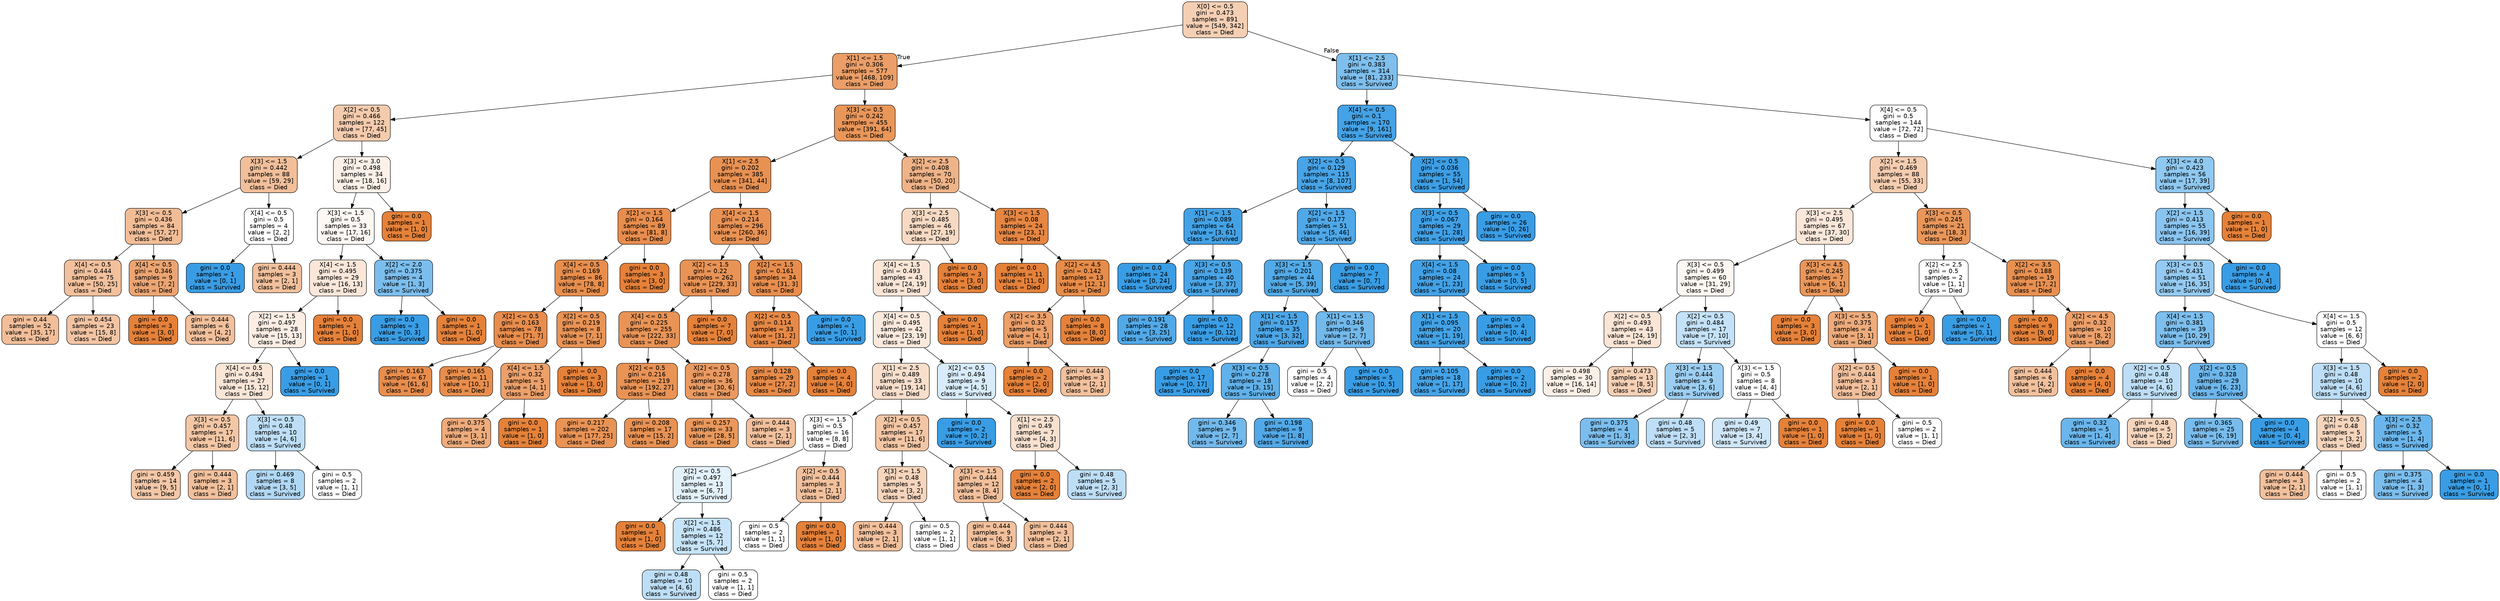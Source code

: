 digraph Tree {
node [shape=box, style="filled, rounded", color="black", fontname=helvetica] ;
edge [fontname=helvetica] ;
0 [label="X[0] <= 0.5\ngini = 0.473\nsamples = 891\nvalue = [549, 342]\nclass = Died", fillcolor="#f5cfb4"] ;
1 [label="X[1] <= 1.5\ngini = 0.306\nsamples = 577\nvalue = [468, 109]\nclass = Died", fillcolor="#eb9e67"] ;
0 -> 1 [labeldistance=2.5, labelangle=45, headlabel="True"] ;
2 [label="X[2] <= 0.5\ngini = 0.466\nsamples = 122\nvalue = [77, 45]\nclass = Died", fillcolor="#f4cbad"] ;
1 -> 2 ;
3 [label="X[3] <= 1.5\ngini = 0.442\nsamples = 88\nvalue = [59, 29]\nclass = Died", fillcolor="#f2bf9a"] ;
2 -> 3 ;
4 [label="X[3] <= 0.5\ngini = 0.436\nsamples = 84\nvalue = [57, 27]\nclass = Died", fillcolor="#f1bd97"] ;
3 -> 4 ;
5 [label="X[4] <= 0.5\ngini = 0.444\nsamples = 75\nvalue = [50, 25]\nclass = Died", fillcolor="#f2c09c"] ;
4 -> 5 ;
6 [label="gini = 0.44\nsamples = 52\nvalue = [35, 17]\nclass = Died", fillcolor="#f2be99"] ;
5 -> 6 ;
7 [label="gini = 0.454\nsamples = 23\nvalue = [15, 8]\nclass = Died", fillcolor="#f3c4a3"] ;
5 -> 7 ;
8 [label="X[4] <= 0.5\ngini = 0.346\nsamples = 9\nvalue = [7, 2]\nclass = Died", fillcolor="#eca572"] ;
4 -> 8 ;
9 [label="gini = 0.0\nsamples = 3\nvalue = [3, 0]\nclass = Died", fillcolor="#e58139"] ;
8 -> 9 ;
10 [label="gini = 0.444\nsamples = 6\nvalue = [4, 2]\nclass = Died", fillcolor="#f2c09c"] ;
8 -> 10 ;
11 [label="X[4] <= 0.5\ngini = 0.5\nsamples = 4\nvalue = [2, 2]\nclass = Died", fillcolor="#ffffff"] ;
3 -> 11 ;
12 [label="gini = 0.0\nsamples = 1\nvalue = [0, 1]\nclass = Survived", fillcolor="#399de5"] ;
11 -> 12 ;
13 [label="gini = 0.444\nsamples = 3\nvalue = [2, 1]\nclass = Died", fillcolor="#f2c09c"] ;
11 -> 13 ;
14 [label="X[3] <= 3.0\ngini = 0.498\nsamples = 34\nvalue = [18, 16]\nclass = Died", fillcolor="#fcf1e9"] ;
2 -> 14 ;
15 [label="X[3] <= 1.5\ngini = 0.5\nsamples = 33\nvalue = [17, 16]\nclass = Died", fillcolor="#fdf8f3"] ;
14 -> 15 ;
16 [label="X[4] <= 1.5\ngini = 0.495\nsamples = 29\nvalue = [16, 13]\nclass = Died", fillcolor="#fae7da"] ;
15 -> 16 ;
17 [label="X[2] <= 1.5\ngini = 0.497\nsamples = 28\nvalue = [15, 13]\nclass = Died", fillcolor="#fceee5"] ;
16 -> 17 ;
18 [label="X[4] <= 0.5\ngini = 0.494\nsamples = 27\nvalue = [15, 12]\nclass = Died", fillcolor="#fae6d7"] ;
17 -> 18 ;
19 [label="X[3] <= 0.5\ngini = 0.457\nsamples = 17\nvalue = [11, 6]\nclass = Died", fillcolor="#f3c6a5"] ;
18 -> 19 ;
20 [label="gini = 0.459\nsamples = 14\nvalue = [9, 5]\nclass = Died", fillcolor="#f3c7a7"] ;
19 -> 20 ;
21 [label="gini = 0.444\nsamples = 3\nvalue = [2, 1]\nclass = Died", fillcolor="#f2c09c"] ;
19 -> 21 ;
22 [label="X[3] <= 0.5\ngini = 0.48\nsamples = 10\nvalue = [4, 6]\nclass = Survived", fillcolor="#bddef6"] ;
18 -> 22 ;
23 [label="gini = 0.469\nsamples = 8\nvalue = [3, 5]\nclass = Survived", fillcolor="#b0d8f5"] ;
22 -> 23 ;
24 [label="gini = 0.5\nsamples = 2\nvalue = [1, 1]\nclass = Died", fillcolor="#ffffff"] ;
22 -> 24 ;
25 [label="gini = 0.0\nsamples = 1\nvalue = [0, 1]\nclass = Survived", fillcolor="#399de5"] ;
17 -> 25 ;
26 [label="gini = 0.0\nsamples = 1\nvalue = [1, 0]\nclass = Died", fillcolor="#e58139"] ;
16 -> 26 ;
27 [label="X[2] <= 2.0\ngini = 0.375\nsamples = 4\nvalue = [1, 3]\nclass = Survived", fillcolor="#7bbeee"] ;
15 -> 27 ;
28 [label="gini = 0.0\nsamples = 3\nvalue = [0, 3]\nclass = Survived", fillcolor="#399de5"] ;
27 -> 28 ;
29 [label="gini = 0.0\nsamples = 1\nvalue = [1, 0]\nclass = Died", fillcolor="#e58139"] ;
27 -> 29 ;
30 [label="gini = 0.0\nsamples = 1\nvalue = [1, 0]\nclass = Died", fillcolor="#e58139"] ;
14 -> 30 ;
31 [label="X[3] <= 0.5\ngini = 0.242\nsamples = 455\nvalue = [391, 64]\nclass = Died", fillcolor="#e99659"] ;
1 -> 31 ;
32 [label="X[1] <= 2.5\ngini = 0.202\nsamples = 385\nvalue = [341, 44]\nclass = Died", fillcolor="#e89153"] ;
31 -> 32 ;
33 [label="X[2] <= 1.5\ngini = 0.164\nsamples = 89\nvalue = [81, 8]\nclass = Died", fillcolor="#e88d4d"] ;
32 -> 33 ;
34 [label="X[4] <= 0.5\ngini = 0.169\nsamples = 86\nvalue = [78, 8]\nclass = Died", fillcolor="#e88e4d"] ;
33 -> 34 ;
35 [label="X[2] <= 0.5\ngini = 0.163\nsamples = 78\nvalue = [71, 7]\nclass = Died", fillcolor="#e88d4d"] ;
34 -> 35 ;
36 [label="gini = 0.163\nsamples = 67\nvalue = [61, 6]\nclass = Died", fillcolor="#e88d4c"] ;
35 -> 36 ;
37 [label="gini = 0.165\nsamples = 11\nvalue = [10, 1]\nclass = Died", fillcolor="#e88e4d"] ;
35 -> 37 ;
38 [label="X[2] <= 0.5\ngini = 0.219\nsamples = 8\nvalue = [7, 1]\nclass = Died", fillcolor="#e99355"] ;
34 -> 38 ;
39 [label="X[4] <= 1.5\ngini = 0.32\nsamples = 5\nvalue = [4, 1]\nclass = Died", fillcolor="#eca06a"] ;
38 -> 39 ;
40 [label="gini = 0.375\nsamples = 4\nvalue = [3, 1]\nclass = Died", fillcolor="#eeab7b"] ;
39 -> 40 ;
41 [label="gini = 0.0\nsamples = 1\nvalue = [1, 0]\nclass = Died", fillcolor="#e58139"] ;
39 -> 41 ;
42 [label="gini = 0.0\nsamples = 3\nvalue = [3, 0]\nclass = Died", fillcolor="#e58139"] ;
38 -> 42 ;
43 [label="gini = 0.0\nsamples = 3\nvalue = [3, 0]\nclass = Died", fillcolor="#e58139"] ;
33 -> 43 ;
44 [label="X[4] <= 1.5\ngini = 0.214\nsamples = 296\nvalue = [260, 36]\nclass = Died", fillcolor="#e99254"] ;
32 -> 44 ;
45 [label="X[2] <= 1.5\ngini = 0.22\nsamples = 262\nvalue = [229, 33]\nclass = Died", fillcolor="#e99356"] ;
44 -> 45 ;
46 [label="X[4] <= 0.5\ngini = 0.225\nsamples = 255\nvalue = [222, 33]\nclass = Died", fillcolor="#e99456"] ;
45 -> 46 ;
47 [label="X[2] <= 0.5\ngini = 0.216\nsamples = 219\nvalue = [192, 27]\nclass = Died", fillcolor="#e99355"] ;
46 -> 47 ;
48 [label="gini = 0.217\nsamples = 202\nvalue = [177, 25]\nclass = Died", fillcolor="#e99355"] ;
47 -> 48 ;
49 [label="gini = 0.208\nsamples = 17\nvalue = [15, 2]\nclass = Died", fillcolor="#e89253"] ;
47 -> 49 ;
50 [label="X[2] <= 0.5\ngini = 0.278\nsamples = 36\nvalue = [30, 6]\nclass = Died", fillcolor="#ea9a61"] ;
46 -> 50 ;
51 [label="gini = 0.257\nsamples = 33\nvalue = [28, 5]\nclass = Died", fillcolor="#ea985c"] ;
50 -> 51 ;
52 [label="gini = 0.444\nsamples = 3\nvalue = [2, 1]\nclass = Died", fillcolor="#f2c09c"] ;
50 -> 52 ;
53 [label="gini = 0.0\nsamples = 7\nvalue = [7, 0]\nclass = Died", fillcolor="#e58139"] ;
45 -> 53 ;
54 [label="X[2] <= 1.5\ngini = 0.161\nsamples = 34\nvalue = [31, 3]\nclass = Died", fillcolor="#e88d4c"] ;
44 -> 54 ;
55 [label="X[2] <= 0.5\ngini = 0.114\nsamples = 33\nvalue = [31, 2]\nclass = Died", fillcolor="#e78946"] ;
54 -> 55 ;
56 [label="gini = 0.128\nsamples = 29\nvalue = [27, 2]\nclass = Died", fillcolor="#e78a48"] ;
55 -> 56 ;
57 [label="gini = 0.0\nsamples = 4\nvalue = [4, 0]\nclass = Died", fillcolor="#e58139"] ;
55 -> 57 ;
58 [label="gini = 0.0\nsamples = 1\nvalue = [0, 1]\nclass = Survived", fillcolor="#399de5"] ;
54 -> 58 ;
59 [label="X[2] <= 2.5\ngini = 0.408\nsamples = 70\nvalue = [50, 20]\nclass = Died", fillcolor="#efb388"] ;
31 -> 59 ;
60 [label="X[3] <= 2.5\ngini = 0.485\nsamples = 46\nvalue = [27, 19]\nclass = Died", fillcolor="#f7dac4"] ;
59 -> 60 ;
61 [label="X[4] <= 1.5\ngini = 0.493\nsamples = 43\nvalue = [24, 19]\nclass = Died", fillcolor="#fae5d6"] ;
60 -> 61 ;
62 [label="X[4] <= 0.5\ngini = 0.495\nsamples = 42\nvalue = [23, 19]\nclass = Died", fillcolor="#fae9dd"] ;
61 -> 62 ;
63 [label="X[1] <= 2.5\ngini = 0.489\nsamples = 33\nvalue = [19, 14]\nclass = Died", fillcolor="#f8decb"] ;
62 -> 63 ;
64 [label="X[3] <= 1.5\ngini = 0.5\nsamples = 16\nvalue = [8, 8]\nclass = Died", fillcolor="#ffffff"] ;
63 -> 64 ;
65 [label="X[2] <= 0.5\ngini = 0.497\nsamples = 13\nvalue = [6, 7]\nclass = Survived", fillcolor="#e3f1fb"] ;
64 -> 65 ;
66 [label="gini = 0.0\nsamples = 1\nvalue = [1, 0]\nclass = Died", fillcolor="#e58139"] ;
65 -> 66 ;
67 [label="X[2] <= 1.5\ngini = 0.486\nsamples = 12\nvalue = [5, 7]\nclass = Survived", fillcolor="#c6e3f8"] ;
65 -> 67 ;
68 [label="gini = 0.48\nsamples = 10\nvalue = [4, 6]\nclass = Survived", fillcolor="#bddef6"] ;
67 -> 68 ;
69 [label="gini = 0.5\nsamples = 2\nvalue = [1, 1]\nclass = Died", fillcolor="#ffffff"] ;
67 -> 69 ;
70 [label="X[2] <= 0.5\ngini = 0.444\nsamples = 3\nvalue = [2, 1]\nclass = Died", fillcolor="#f2c09c"] ;
64 -> 70 ;
71 [label="gini = 0.5\nsamples = 2\nvalue = [1, 1]\nclass = Died", fillcolor="#ffffff"] ;
70 -> 71 ;
72 [label="gini = 0.0\nsamples = 1\nvalue = [1, 0]\nclass = Died", fillcolor="#e58139"] ;
70 -> 72 ;
73 [label="X[2] <= 0.5\ngini = 0.457\nsamples = 17\nvalue = [11, 6]\nclass = Died", fillcolor="#f3c6a5"] ;
63 -> 73 ;
74 [label="X[3] <= 1.5\ngini = 0.48\nsamples = 5\nvalue = [3, 2]\nclass = Died", fillcolor="#f6d5bd"] ;
73 -> 74 ;
75 [label="gini = 0.444\nsamples = 3\nvalue = [2, 1]\nclass = Died", fillcolor="#f2c09c"] ;
74 -> 75 ;
76 [label="gini = 0.5\nsamples = 2\nvalue = [1, 1]\nclass = Died", fillcolor="#ffffff"] ;
74 -> 76 ;
77 [label="X[3] <= 1.5\ngini = 0.444\nsamples = 12\nvalue = [8, 4]\nclass = Died", fillcolor="#f2c09c"] ;
73 -> 77 ;
78 [label="gini = 0.444\nsamples = 9\nvalue = [6, 3]\nclass = Died", fillcolor="#f2c09c"] ;
77 -> 78 ;
79 [label="gini = 0.444\nsamples = 3\nvalue = [2, 1]\nclass = Died", fillcolor="#f2c09c"] ;
77 -> 79 ;
80 [label="X[2] <= 0.5\ngini = 0.494\nsamples = 9\nvalue = [4, 5]\nclass = Survived", fillcolor="#d7ebfa"] ;
62 -> 80 ;
81 [label="gini = 0.0\nsamples = 2\nvalue = [0, 2]\nclass = Survived", fillcolor="#399de5"] ;
80 -> 81 ;
82 [label="X[1] <= 2.5\ngini = 0.49\nsamples = 7\nvalue = [4, 3]\nclass = Died", fillcolor="#f8e0ce"] ;
80 -> 82 ;
83 [label="gini = 0.0\nsamples = 2\nvalue = [2, 0]\nclass = Died", fillcolor="#e58139"] ;
82 -> 83 ;
84 [label="gini = 0.48\nsamples = 5\nvalue = [2, 3]\nclass = Survived", fillcolor="#bddef6"] ;
82 -> 84 ;
85 [label="gini = 0.0\nsamples = 1\nvalue = [1, 0]\nclass = Died", fillcolor="#e58139"] ;
61 -> 85 ;
86 [label="gini = 0.0\nsamples = 3\nvalue = [3, 0]\nclass = Died", fillcolor="#e58139"] ;
60 -> 86 ;
87 [label="X[3] <= 1.5\ngini = 0.08\nsamples = 24\nvalue = [23, 1]\nclass = Died", fillcolor="#e68642"] ;
59 -> 87 ;
88 [label="gini = 0.0\nsamples = 11\nvalue = [11, 0]\nclass = Died", fillcolor="#e58139"] ;
87 -> 88 ;
89 [label="X[2] <= 4.5\ngini = 0.142\nsamples = 13\nvalue = [12, 1]\nclass = Died", fillcolor="#e78c49"] ;
87 -> 89 ;
90 [label="X[2] <= 3.5\ngini = 0.32\nsamples = 5\nvalue = [4, 1]\nclass = Died", fillcolor="#eca06a"] ;
89 -> 90 ;
91 [label="gini = 0.0\nsamples = 2\nvalue = [2, 0]\nclass = Died", fillcolor="#e58139"] ;
90 -> 91 ;
92 [label="gini = 0.444\nsamples = 3\nvalue = [2, 1]\nclass = Died", fillcolor="#f2c09c"] ;
90 -> 92 ;
93 [label="gini = 0.0\nsamples = 8\nvalue = [8, 0]\nclass = Died", fillcolor="#e58139"] ;
89 -> 93 ;
94 [label="X[1] <= 2.5\ngini = 0.383\nsamples = 314\nvalue = [81, 233]\nclass = Survived", fillcolor="#7ebfee"] ;
0 -> 94 [labeldistance=2.5, labelangle=-45, headlabel="False"] ;
95 [label="X[4] <= 0.5\ngini = 0.1\nsamples = 170\nvalue = [9, 161]\nclass = Survived", fillcolor="#44a2e6"] ;
94 -> 95 ;
96 [label="X[2] <= 0.5\ngini = 0.129\nsamples = 115\nvalue = [8, 107]\nclass = Survived", fillcolor="#48a4e7"] ;
95 -> 96 ;
97 [label="X[1] <= 1.5\ngini = 0.089\nsamples = 64\nvalue = [3, 61]\nclass = Survived", fillcolor="#43a2e6"] ;
96 -> 97 ;
98 [label="gini = 0.0\nsamples = 24\nvalue = [0, 24]\nclass = Survived", fillcolor="#399de5"] ;
97 -> 98 ;
99 [label="X[3] <= 0.5\ngini = 0.139\nsamples = 40\nvalue = [3, 37]\nclass = Survived", fillcolor="#49a5e7"] ;
97 -> 99 ;
100 [label="gini = 0.191\nsamples = 28\nvalue = [3, 25]\nclass = Survived", fillcolor="#51a9e8"] ;
99 -> 100 ;
101 [label="gini = 0.0\nsamples = 12\nvalue = [0, 12]\nclass = Survived", fillcolor="#399de5"] ;
99 -> 101 ;
102 [label="X[2] <= 1.5\ngini = 0.177\nsamples = 51\nvalue = [5, 46]\nclass = Survived", fillcolor="#4fa8e8"] ;
96 -> 102 ;
103 [label="X[3] <= 1.5\ngini = 0.201\nsamples = 44\nvalue = [5, 39]\nclass = Survived", fillcolor="#52aae8"] ;
102 -> 103 ;
104 [label="X[1] <= 1.5\ngini = 0.157\nsamples = 35\nvalue = [3, 32]\nclass = Survived", fillcolor="#4ca6e7"] ;
103 -> 104 ;
105 [label="gini = 0.0\nsamples = 17\nvalue = [0, 17]\nclass = Survived", fillcolor="#399de5"] ;
104 -> 105 ;
106 [label="X[3] <= 0.5\ngini = 0.278\nsamples = 18\nvalue = [3, 15]\nclass = Survived", fillcolor="#61b1ea"] ;
104 -> 106 ;
107 [label="gini = 0.346\nsamples = 9\nvalue = [2, 7]\nclass = Survived", fillcolor="#72b9ec"] ;
106 -> 107 ;
108 [label="gini = 0.198\nsamples = 9\nvalue = [1, 8]\nclass = Survived", fillcolor="#52a9e8"] ;
106 -> 108 ;
109 [label="X[1] <= 1.5\ngini = 0.346\nsamples = 9\nvalue = [2, 7]\nclass = Survived", fillcolor="#72b9ec"] ;
103 -> 109 ;
110 [label="gini = 0.5\nsamples = 4\nvalue = [2, 2]\nclass = Died", fillcolor="#ffffff"] ;
109 -> 110 ;
111 [label="gini = 0.0\nsamples = 5\nvalue = [0, 5]\nclass = Survived", fillcolor="#399de5"] ;
109 -> 111 ;
112 [label="gini = 0.0\nsamples = 7\nvalue = [0, 7]\nclass = Survived", fillcolor="#399de5"] ;
102 -> 112 ;
113 [label="X[2] <= 0.5\ngini = 0.036\nsamples = 55\nvalue = [1, 54]\nclass = Survived", fillcolor="#3d9fe5"] ;
95 -> 113 ;
114 [label="X[3] <= 0.5\ngini = 0.067\nsamples = 29\nvalue = [1, 28]\nclass = Survived", fillcolor="#40a0e6"] ;
113 -> 114 ;
115 [label="X[4] <= 1.5\ngini = 0.08\nsamples = 24\nvalue = [1, 23]\nclass = Survived", fillcolor="#42a1e6"] ;
114 -> 115 ;
116 [label="X[1] <= 1.5\ngini = 0.095\nsamples = 20\nvalue = [1, 19]\nclass = Survived", fillcolor="#43a2e6"] ;
115 -> 116 ;
117 [label="gini = 0.105\nsamples = 18\nvalue = [1, 17]\nclass = Survived", fillcolor="#45a3e7"] ;
116 -> 117 ;
118 [label="gini = 0.0\nsamples = 2\nvalue = [0, 2]\nclass = Survived", fillcolor="#399de5"] ;
116 -> 118 ;
119 [label="gini = 0.0\nsamples = 4\nvalue = [0, 4]\nclass = Survived", fillcolor="#399de5"] ;
115 -> 119 ;
120 [label="gini = 0.0\nsamples = 5\nvalue = [0, 5]\nclass = Survived", fillcolor="#399de5"] ;
114 -> 120 ;
121 [label="gini = 0.0\nsamples = 26\nvalue = [0, 26]\nclass = Survived", fillcolor="#399de5"] ;
113 -> 121 ;
122 [label="X[4] <= 0.5\ngini = 0.5\nsamples = 144\nvalue = [72, 72]\nclass = Died", fillcolor="#ffffff"] ;
94 -> 122 ;
123 [label="X[2] <= 1.5\ngini = 0.469\nsamples = 88\nvalue = [55, 33]\nclass = Died", fillcolor="#f5cdb0"] ;
122 -> 123 ;
124 [label="X[3] <= 2.5\ngini = 0.495\nsamples = 67\nvalue = [37, 30]\nclass = Died", fillcolor="#fae7da"] ;
123 -> 124 ;
125 [label="X[3] <= 0.5\ngini = 0.499\nsamples = 60\nvalue = [31, 29]\nclass = Died", fillcolor="#fdf7f2"] ;
124 -> 125 ;
126 [label="X[2] <= 0.5\ngini = 0.493\nsamples = 43\nvalue = [24, 19]\nclass = Died", fillcolor="#fae5d6"] ;
125 -> 126 ;
127 [label="gini = 0.498\nsamples = 30\nvalue = [16, 14]\nclass = Died", fillcolor="#fcefe6"] ;
126 -> 127 ;
128 [label="gini = 0.473\nsamples = 13\nvalue = [8, 5]\nclass = Died", fillcolor="#f5d0b5"] ;
126 -> 128 ;
129 [label="X[2] <= 0.5\ngini = 0.484\nsamples = 17\nvalue = [7, 10]\nclass = Survived", fillcolor="#c4e2f7"] ;
125 -> 129 ;
130 [label="X[3] <= 1.5\ngini = 0.444\nsamples = 9\nvalue = [3, 6]\nclass = Survived", fillcolor="#9ccef2"] ;
129 -> 130 ;
131 [label="gini = 0.375\nsamples = 4\nvalue = [1, 3]\nclass = Survived", fillcolor="#7bbeee"] ;
130 -> 131 ;
132 [label="gini = 0.48\nsamples = 5\nvalue = [2, 3]\nclass = Survived", fillcolor="#bddef6"] ;
130 -> 132 ;
133 [label="X[3] <= 1.5\ngini = 0.5\nsamples = 8\nvalue = [4, 4]\nclass = Died", fillcolor="#ffffff"] ;
129 -> 133 ;
134 [label="gini = 0.49\nsamples = 7\nvalue = [3, 4]\nclass = Survived", fillcolor="#cee6f8"] ;
133 -> 134 ;
135 [label="gini = 0.0\nsamples = 1\nvalue = [1, 0]\nclass = Died", fillcolor="#e58139"] ;
133 -> 135 ;
136 [label="X[3] <= 4.5\ngini = 0.245\nsamples = 7\nvalue = [6, 1]\nclass = Died", fillcolor="#e9965a"] ;
124 -> 136 ;
137 [label="gini = 0.0\nsamples = 3\nvalue = [3, 0]\nclass = Died", fillcolor="#e58139"] ;
136 -> 137 ;
138 [label="X[3] <= 5.5\ngini = 0.375\nsamples = 4\nvalue = [3, 1]\nclass = Died", fillcolor="#eeab7b"] ;
136 -> 138 ;
139 [label="X[2] <= 0.5\ngini = 0.444\nsamples = 3\nvalue = [2, 1]\nclass = Died", fillcolor="#f2c09c"] ;
138 -> 139 ;
140 [label="gini = 0.0\nsamples = 1\nvalue = [1, 0]\nclass = Died", fillcolor="#e58139"] ;
139 -> 140 ;
141 [label="gini = 0.5\nsamples = 2\nvalue = [1, 1]\nclass = Died", fillcolor="#ffffff"] ;
139 -> 141 ;
142 [label="gini = 0.0\nsamples = 1\nvalue = [1, 0]\nclass = Died", fillcolor="#e58139"] ;
138 -> 142 ;
143 [label="X[3] <= 0.5\ngini = 0.245\nsamples = 21\nvalue = [18, 3]\nclass = Died", fillcolor="#e9965a"] ;
123 -> 143 ;
144 [label="X[2] <= 2.5\ngini = 0.5\nsamples = 2\nvalue = [1, 1]\nclass = Died", fillcolor="#ffffff"] ;
143 -> 144 ;
145 [label="gini = 0.0\nsamples = 1\nvalue = [1, 0]\nclass = Died", fillcolor="#e58139"] ;
144 -> 145 ;
146 [label="gini = 0.0\nsamples = 1\nvalue = [0, 1]\nclass = Survived", fillcolor="#399de5"] ;
144 -> 146 ;
147 [label="X[2] <= 3.5\ngini = 0.188\nsamples = 19\nvalue = [17, 2]\nclass = Died", fillcolor="#e89050"] ;
143 -> 147 ;
148 [label="gini = 0.0\nsamples = 9\nvalue = [9, 0]\nclass = Died", fillcolor="#e58139"] ;
147 -> 148 ;
149 [label="X[2] <= 4.5\ngini = 0.32\nsamples = 10\nvalue = [8, 2]\nclass = Died", fillcolor="#eca06a"] ;
147 -> 149 ;
150 [label="gini = 0.444\nsamples = 6\nvalue = [4, 2]\nclass = Died", fillcolor="#f2c09c"] ;
149 -> 150 ;
151 [label="gini = 0.0\nsamples = 4\nvalue = [4, 0]\nclass = Died", fillcolor="#e58139"] ;
149 -> 151 ;
152 [label="X[3] <= 4.0\ngini = 0.423\nsamples = 56\nvalue = [17, 39]\nclass = Survived", fillcolor="#8fc8f0"] ;
122 -> 152 ;
153 [label="X[2] <= 1.5\ngini = 0.413\nsamples = 55\nvalue = [16, 39]\nclass = Survived", fillcolor="#8ac5f0"] ;
152 -> 153 ;
154 [label="X[3] <= 0.5\ngini = 0.431\nsamples = 51\nvalue = [16, 35]\nclass = Survived", fillcolor="#94caf1"] ;
153 -> 154 ;
155 [label="X[4] <= 1.5\ngini = 0.381\nsamples = 39\nvalue = [10, 29]\nclass = Survived", fillcolor="#7dbfee"] ;
154 -> 155 ;
156 [label="X[2] <= 0.5\ngini = 0.48\nsamples = 10\nvalue = [4, 6]\nclass = Survived", fillcolor="#bddef6"] ;
155 -> 156 ;
157 [label="gini = 0.32\nsamples = 5\nvalue = [1, 4]\nclass = Survived", fillcolor="#6ab6ec"] ;
156 -> 157 ;
158 [label="gini = 0.48\nsamples = 5\nvalue = [3, 2]\nclass = Died", fillcolor="#f6d5bd"] ;
156 -> 158 ;
159 [label="X[2] <= 0.5\ngini = 0.328\nsamples = 29\nvalue = [6, 23]\nclass = Survived", fillcolor="#6db7ec"] ;
155 -> 159 ;
160 [label="gini = 0.365\nsamples = 25\nvalue = [6, 19]\nclass = Survived", fillcolor="#78bced"] ;
159 -> 160 ;
161 [label="gini = 0.0\nsamples = 4\nvalue = [0, 4]\nclass = Survived", fillcolor="#399de5"] ;
159 -> 161 ;
162 [label="X[4] <= 1.5\ngini = 0.5\nsamples = 12\nvalue = [6, 6]\nclass = Died", fillcolor="#ffffff"] ;
154 -> 162 ;
163 [label="X[3] <= 1.5\ngini = 0.48\nsamples = 10\nvalue = [4, 6]\nclass = Survived", fillcolor="#bddef6"] ;
162 -> 163 ;
164 [label="X[2] <= 0.5\ngini = 0.48\nsamples = 5\nvalue = [3, 2]\nclass = Died", fillcolor="#f6d5bd"] ;
163 -> 164 ;
165 [label="gini = 0.444\nsamples = 3\nvalue = [2, 1]\nclass = Died", fillcolor="#f2c09c"] ;
164 -> 165 ;
166 [label="gini = 0.5\nsamples = 2\nvalue = [1, 1]\nclass = Died", fillcolor="#ffffff"] ;
164 -> 166 ;
167 [label="X[3] <= 2.5\ngini = 0.32\nsamples = 5\nvalue = [1, 4]\nclass = Survived", fillcolor="#6ab6ec"] ;
163 -> 167 ;
168 [label="gini = 0.375\nsamples = 4\nvalue = [1, 3]\nclass = Survived", fillcolor="#7bbeee"] ;
167 -> 168 ;
169 [label="gini = 0.0\nsamples = 1\nvalue = [0, 1]\nclass = Survived", fillcolor="#399de5"] ;
167 -> 169 ;
170 [label="gini = 0.0\nsamples = 2\nvalue = [2, 0]\nclass = Died", fillcolor="#e58139"] ;
162 -> 170 ;
171 [label="gini = 0.0\nsamples = 4\nvalue = [0, 4]\nclass = Survived", fillcolor="#399de5"] ;
153 -> 171 ;
172 [label="gini = 0.0\nsamples = 1\nvalue = [1, 0]\nclass = Died", fillcolor="#e58139"] ;
152 -> 172 ;
}